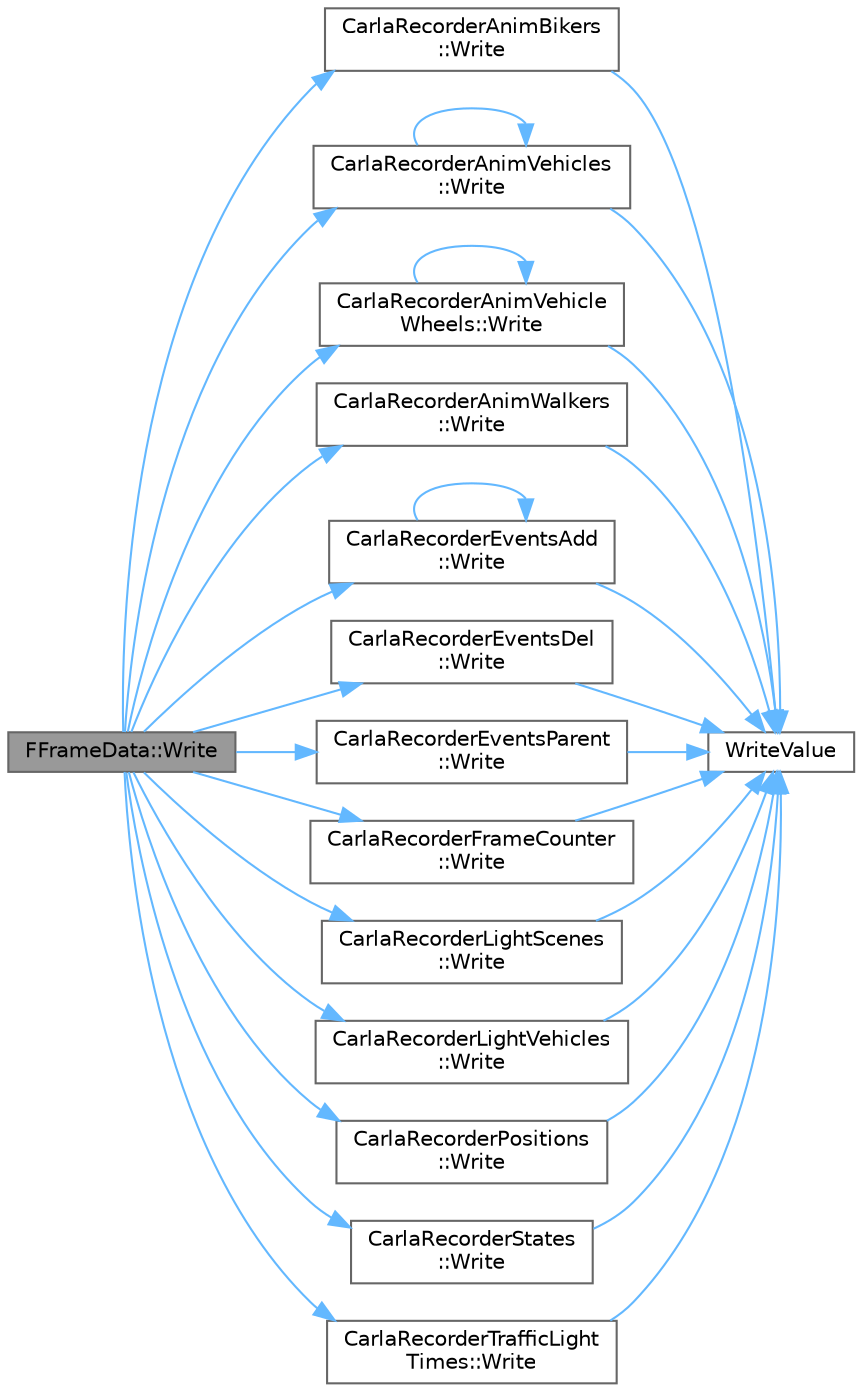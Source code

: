 digraph "FFrameData::Write"
{
 // INTERACTIVE_SVG=YES
 // LATEX_PDF_SIZE
  bgcolor="transparent";
  edge [fontname=Helvetica,fontsize=10,labelfontname=Helvetica,labelfontsize=10];
  node [fontname=Helvetica,fontsize=10,shape=box,height=0.2,width=0.4];
  rankdir="LR";
  Node1 [id="Node000001",label="FFrameData::Write",height=0.2,width=0.4,color="gray40", fillcolor="grey60", style="filled", fontcolor="black",tooltip=" "];
  Node1 -> Node2 [id="edge1_Node000001_Node000002",color="steelblue1",style="solid",tooltip=" "];
  Node2 [id="Node000002",label="CarlaRecorderAnimBikers\l::Write",height=0.2,width=0.4,color="grey40", fillcolor="white", style="filled",URL="$da/d46/classCarlaRecorderAnimBikers.html#a0e7d84693e5fc1848d23fab59d12549e",tooltip=" "];
  Node2 -> Node3 [id="edge2_Node000002_Node000003",color="steelblue1",style="solid",tooltip=" "];
  Node3 [id="Node000003",label="WriteValue",height=0.2,width=0.4,color="grey40", fillcolor="white", style="filled",URL="$d6/dd1/CarlaRecorderHelpers_8h.html#ab3001b37b537aff86368f502ef8dbfa6",tooltip=" "];
  Node1 -> Node4 [id="edge3_Node000001_Node000004",color="steelblue1",style="solid",tooltip=" "];
  Node4 [id="Node000004",label="CarlaRecorderAnimVehicles\l::Write",height=0.2,width=0.4,color="grey40", fillcolor="white", style="filled",URL="$da/dd4/classCarlaRecorderAnimVehicles.html#a9918bd2be19ab4beb70f5b68d122152f",tooltip=" "];
  Node4 -> Node4 [id="edge4_Node000004_Node000004",color="steelblue1",style="solid",tooltip=" "];
  Node4 -> Node3 [id="edge5_Node000004_Node000003",color="steelblue1",style="solid",tooltip=" "];
  Node1 -> Node5 [id="edge6_Node000001_Node000005",color="steelblue1",style="solid",tooltip=" "];
  Node5 [id="Node000005",label="CarlaRecorderAnimVehicle\lWheels::Write",height=0.2,width=0.4,color="grey40", fillcolor="white", style="filled",URL="$d6/dd8/classCarlaRecorderAnimVehicleWheels.html#a3eb8c693416312b5cd09e818e05ece70",tooltip=" "];
  Node5 -> Node5 [id="edge7_Node000005_Node000005",color="steelblue1",style="solid",tooltip=" "];
  Node5 -> Node3 [id="edge8_Node000005_Node000003",color="steelblue1",style="solid",tooltip=" "];
  Node1 -> Node6 [id="edge9_Node000001_Node000006",color="steelblue1",style="solid",tooltip=" "];
  Node6 [id="Node000006",label="CarlaRecorderAnimWalkers\l::Write",height=0.2,width=0.4,color="grey40", fillcolor="white", style="filled",URL="$de/d09/classCarlaRecorderAnimWalkers.html#a5ac7c98741e7b889cb9b8c26bd78c40a",tooltip=" "];
  Node6 -> Node3 [id="edge10_Node000006_Node000003",color="steelblue1",style="solid",tooltip=" "];
  Node1 -> Node7 [id="edge11_Node000001_Node000007",color="steelblue1",style="solid",tooltip=" "];
  Node7 [id="Node000007",label="CarlaRecorderEventsAdd\l::Write",height=0.2,width=0.4,color="grey40", fillcolor="white", style="filled",URL="$dd/dd4/classCarlaRecorderEventsAdd.html#ae2448c74640cfed9e30cd7cc2e46a92d",tooltip=" "];
  Node7 -> Node7 [id="edge12_Node000007_Node000007",color="steelblue1",style="solid",tooltip=" "];
  Node7 -> Node3 [id="edge13_Node000007_Node000003",color="steelblue1",style="solid",tooltip=" "];
  Node1 -> Node8 [id="edge14_Node000001_Node000008",color="steelblue1",style="solid",tooltip=" "];
  Node8 [id="Node000008",label="CarlaRecorderEventsDel\l::Write",height=0.2,width=0.4,color="grey40", fillcolor="white", style="filled",URL="$dd/d8e/classCarlaRecorderEventsDel.html#a6e5199cbcd05e57de4139f0791fcaf4d",tooltip=" "];
  Node8 -> Node3 [id="edge15_Node000008_Node000003",color="steelblue1",style="solid",tooltip=" "];
  Node1 -> Node9 [id="edge16_Node000001_Node000009",color="steelblue1",style="solid",tooltip=" "];
  Node9 [id="Node000009",label="CarlaRecorderEventsParent\l::Write",height=0.2,width=0.4,color="grey40", fillcolor="white", style="filled",URL="$dd/d35/classCarlaRecorderEventsParent.html#a19fd02676cec820034c8420dce569115",tooltip=" "];
  Node9 -> Node3 [id="edge17_Node000009_Node000003",color="steelblue1",style="solid",tooltip=" "];
  Node1 -> Node10 [id="edge18_Node000001_Node000010",color="steelblue1",style="solid",tooltip=" "];
  Node10 [id="Node000010",label="CarlaRecorderFrameCounter\l::Write",height=0.2,width=0.4,color="grey40", fillcolor="white", style="filled",URL="$dc/ddd/structCarlaRecorderFrameCounter.html#a44d14c8499ec70e20d6a4945bd1e93f6",tooltip=" "];
  Node10 -> Node3 [id="edge19_Node000010_Node000003",color="steelblue1",style="solid",tooltip=" "];
  Node1 -> Node11 [id="edge20_Node000001_Node000011",color="steelblue1",style="solid",tooltip=" "];
  Node11 [id="Node000011",label="CarlaRecorderLightScenes\l::Write",height=0.2,width=0.4,color="grey40", fillcolor="white", style="filled",URL="$d0/d93/structCarlaRecorderLightScenes.html#a7e03d2290221513ede15da084fcbb144",tooltip=" "];
  Node11 -> Node3 [id="edge21_Node000011_Node000003",color="steelblue1",style="solid",tooltip=" "];
  Node1 -> Node12 [id="edge22_Node000001_Node000012",color="steelblue1",style="solid",tooltip=" "];
  Node12 [id="Node000012",label="CarlaRecorderLightVehicles\l::Write",height=0.2,width=0.4,color="grey40", fillcolor="white", style="filled",URL="$df/d7b/structCarlaRecorderLightVehicles.html#adcd7c204298d09fe1439e16abc0227cf",tooltip=" "];
  Node12 -> Node3 [id="edge23_Node000012_Node000003",color="steelblue1",style="solid",tooltip=" "];
  Node1 -> Node13 [id="edge24_Node000001_Node000013",color="steelblue1",style="solid",tooltip=" "];
  Node13 [id="Node000013",label="CarlaRecorderPositions\l::Write",height=0.2,width=0.4,color="grey40", fillcolor="white", style="filled",URL="$da/df1/classCarlaRecorderPositions.html#aeb51205f7bf9a7b11aa8c9513dd116c9",tooltip=" "];
  Node13 -> Node3 [id="edge25_Node000013_Node000003",color="steelblue1",style="solid",tooltip=" "];
  Node1 -> Node14 [id="edge26_Node000001_Node000014",color="steelblue1",style="solid",tooltip=" "];
  Node14 [id="Node000014",label="CarlaRecorderStates\l::Write",height=0.2,width=0.4,color="grey40", fillcolor="white", style="filled",URL="$d2/da3/classCarlaRecorderStates.html#a0d452c27a5df6a961addc4ecb3e1eb76",tooltip=" "];
  Node14 -> Node3 [id="edge27_Node000014_Node000003",color="steelblue1",style="solid",tooltip=" "];
  Node1 -> Node15 [id="edge28_Node000001_Node000015",color="steelblue1",style="solid",tooltip=" "];
  Node15 [id="Node000015",label="CarlaRecorderTrafficLight\lTimes::Write",height=0.2,width=0.4,color="grey40", fillcolor="white", style="filled",URL="$dc/d3e/classCarlaRecorderTrafficLightTimes.html#a3d543ce4a4687c5dc655ed742abe20e0",tooltip=" "];
  Node15 -> Node3 [id="edge29_Node000015_Node000003",color="steelblue1",style="solid",tooltip=" "];
}
